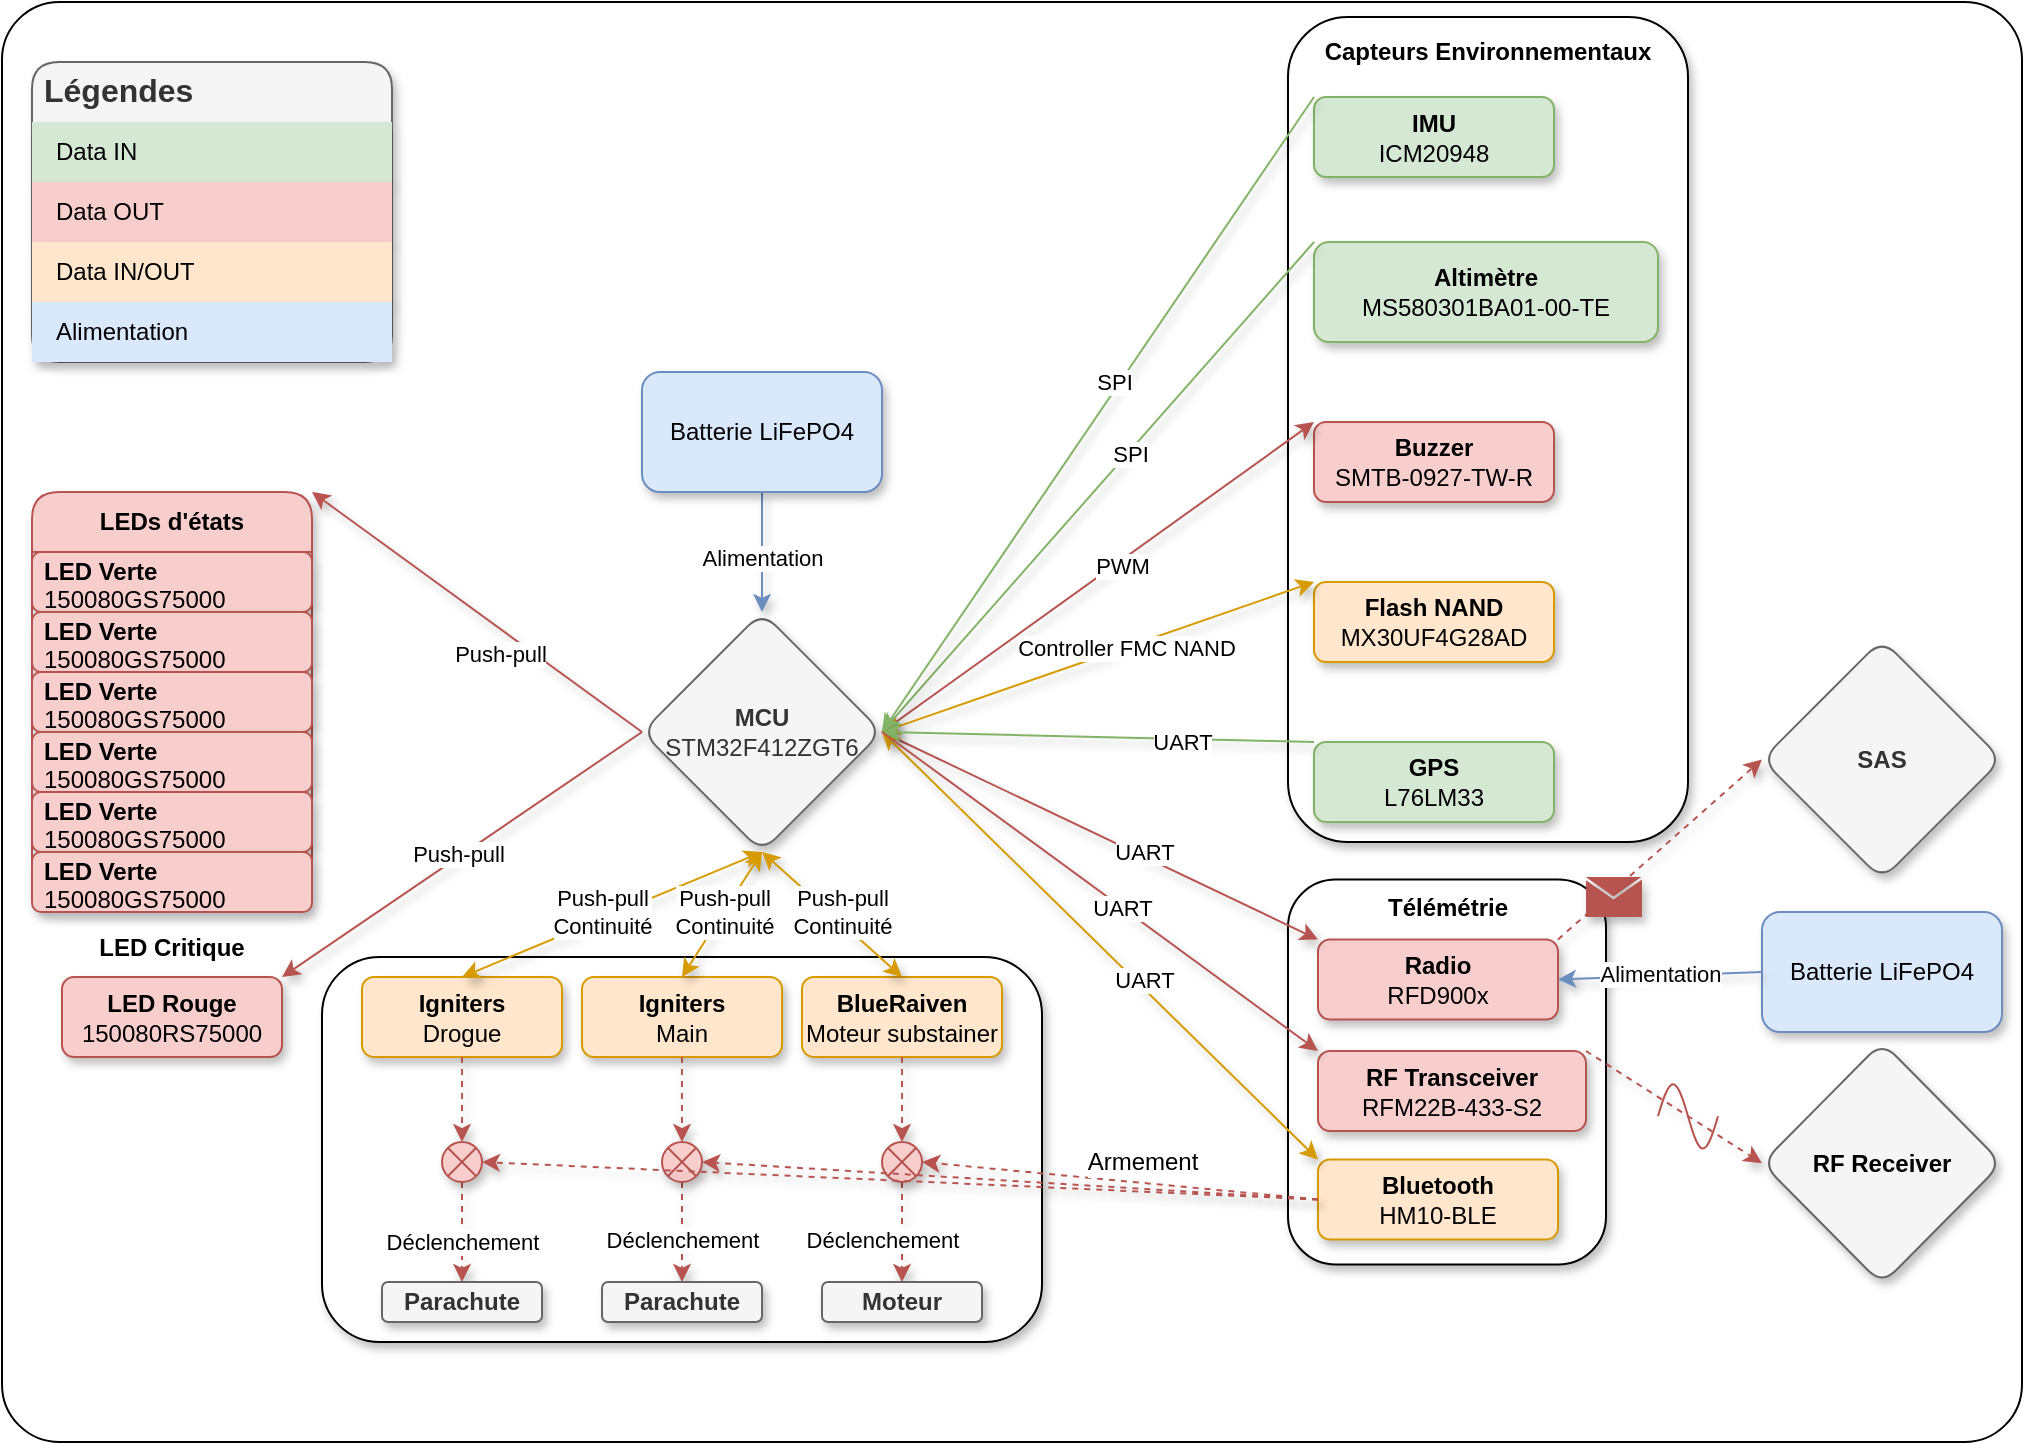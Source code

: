 <mxfile version="24.7.17">
  <diagram name="Page-1" id="TUmGC7CQor2duUEEpyAF">
    <mxGraphModel dx="1434" dy="836" grid="1" gridSize="10" guides="1" tooltips="1" connect="1" arrows="1" fold="1" page="1" pageScale="1" pageWidth="827" pageHeight="1169" math="0" shadow="0">
      <root>
        <mxCell id="0" />
        <mxCell id="1" parent="0" />
        <mxCell id="8ouIysmq6v8q4W0ysUcL-1" value="" style="rounded=1;whiteSpace=wrap;html=1;arcSize=4;" parent="1" vertex="1">
          <mxGeometry x="20" y="20" width="1010" height="720" as="geometry" />
        </mxCell>
        <mxCell id="y6s2iMiY4Zb229rn0o1n-6" value="" style="rounded=1;whiteSpace=wrap;html=1;shadow=1;" parent="1" vertex="1">
          <mxGeometry x="663" y="458.75" width="159" height="192.5" as="geometry" />
        </mxCell>
        <mxCell id="y6s2iMiY4Zb229rn0o1n-3" value="" style="rounded=1;whiteSpace=wrap;html=1;shadow=1;" parent="1" vertex="1">
          <mxGeometry x="180" y="497.5" width="360" height="192.5" as="geometry" />
        </mxCell>
        <mxCell id="y6s2iMiY4Zb229rn0o1n-2" value="" style="rounded=1;whiteSpace=wrap;html=1;shadow=1;" parent="1" vertex="1">
          <mxGeometry x="663" y="27.5" width="200" height="412.5" as="geometry" />
        </mxCell>
        <mxCell id="Zi-ls83hF5ju5xvG0MOW-3" value="&lt;b&gt;MCU&lt;/b&gt;&lt;div&gt;&lt;span style=&quot;background-color: initial;&quot;&gt;STM32F412ZGT6&lt;/span&gt;&lt;br&gt;&lt;/div&gt;" style="rhombus;whiteSpace=wrap;html=1;align=center;shadow=1;rounded=1;verticalAlign=middle;fillColor=#f5f5f5;fontColor=#333333;strokeColor=#666666;" parent="1" vertex="1">
          <mxGeometry x="340" y="325" width="120" height="120" as="geometry" />
        </mxCell>
        <mxCell id="Zi-ls83hF5ju5xvG0MOW-4" value="&lt;b&gt;IMU&lt;/b&gt;&lt;div&gt;ICM20948&lt;br&gt;&lt;/div&gt;" style="rounded=1;whiteSpace=wrap;html=1;shadow=1;fillColor=#d5e8d4;strokeColor=#82b366;" parent="1" vertex="1">
          <mxGeometry x="676" y="67.5" width="120" height="40" as="geometry" />
        </mxCell>
        <mxCell id="Zi-ls83hF5ju5xvG0MOW-5" value="&lt;div&gt;&lt;b&gt;Altimètre&lt;/b&gt;&lt;/div&gt;&lt;div&gt;MS580301BA01-00-TE&lt;br&gt;&lt;/div&gt;" style="rounded=1;whiteSpace=wrap;html=1;shadow=1;fillColor=#d5e8d4;strokeColor=#82b366;" parent="1" vertex="1">
          <mxGeometry x="676" y="140" width="172" height="50" as="geometry" />
        </mxCell>
        <mxCell id="Zi-ls83hF5ju5xvG0MOW-6" value="&lt;div&gt;&lt;b&gt;Flash NAND&lt;/b&gt;&lt;/div&gt;&lt;div&gt;MX30UF4G28AD&lt;br&gt;&lt;/div&gt;" style="rounded=1;whiteSpace=wrap;html=1;shadow=1;fillColor=#ffe6cc;strokeColor=#d79b00;" parent="1" vertex="1">
          <mxGeometry x="676" y="310" width="120" height="40" as="geometry" />
        </mxCell>
        <mxCell id="Zi-ls83hF5ju5xvG0MOW-7" value="&lt;div&gt;&lt;b&gt;Radio&lt;/b&gt;&lt;/div&gt;&lt;div&gt;RFD900x&lt;/div&gt;" style="rounded=1;whiteSpace=wrap;html=1;shadow=1;fillColor=#f8cecc;strokeColor=#b85450;" parent="1" vertex="1">
          <mxGeometry x="678" y="488.75" width="120" height="40" as="geometry" />
        </mxCell>
        <mxCell id="Zi-ls83hF5ju5xvG0MOW-8" value="&lt;div&gt;&lt;b&gt;Buzzer&lt;/b&gt;&lt;/div&gt;&lt;div&gt;SMTB-0927-TW-R&lt;br&gt;&lt;/div&gt;" style="rounded=1;whiteSpace=wrap;html=1;shadow=1;fillColor=#f8cecc;strokeColor=#b85450;" parent="1" vertex="1">
          <mxGeometry x="676" y="230" width="120" height="40" as="geometry" />
        </mxCell>
        <mxCell id="Zi-ls83hF5ju5xvG0MOW-10" value="&lt;b&gt;LED Rouge&lt;/b&gt;&lt;div&gt;150080RS75000&lt;br&gt;&lt;/div&gt;" style="rounded=1;whiteSpace=wrap;html=1;shadow=1;fillColor=#f8cecc;strokeColor=#b85450;" parent="1" vertex="1">
          <mxGeometry x="50" y="507.5" width="110" height="40" as="geometry" />
        </mxCell>
        <mxCell id="Zi-ls83hF5ju5xvG0MOW-16" value="Batterie LiFePO4" style="rounded=1;whiteSpace=wrap;html=1;shadow=1;fillColor=#dae8fc;strokeColor=#6c8ebf;" parent="1" vertex="1">
          <mxGeometry x="900" y="475" width="120" height="60" as="geometry" />
        </mxCell>
        <mxCell id="Zi-ls83hF5ju5xvG0MOW-24" value="&lt;b&gt;LED&amp;nbsp;Critique&lt;/b&gt;" style="text;html=1;align=center;verticalAlign=middle;whiteSpace=wrap;rounded=0;" parent="1" vertex="1">
          <mxGeometry x="75" y="477.5" width="60" height="30" as="geometry" />
        </mxCell>
        <mxCell id="Zi-ls83hF5ju5xvG0MOW-27" value="&lt;b&gt;LEDs d&#39;états&lt;/b&gt;" style="swimlane;fontStyle=0;childLayout=stackLayout;horizontal=1;startSize=30;horizontalStack=0;resizeParent=1;resizeParentMax=0;resizeLast=0;collapsible=1;marginBottom=0;whiteSpace=wrap;html=1;rounded=1;swimlaneLine=1;shadow=1;fillColor=#f8cecc;strokeColor=#b85450;" parent="1" vertex="1">
          <mxGeometry x="35" y="265" width="140" height="210" as="geometry" />
        </mxCell>
        <mxCell id="Zi-ls83hF5ju5xvG0MOW-28" value="&lt;b style=&quot;text-align: center;&quot;&gt;LED Verte&lt;/b&gt;&lt;div style=&quot;text-align: center;&quot;&gt;150080GS75000&lt;/div&gt;" style="text;align=left;verticalAlign=middle;spacingLeft=4;spacingRight=4;overflow=hidden;points=[[0,0.5],[1,0.5]];portConstraint=eastwest;rotatable=0;whiteSpace=wrap;html=1;rounded=1;shadow=1;fillColor=#f8cecc;strokeColor=#b85450;" parent="Zi-ls83hF5ju5xvG0MOW-27" vertex="1">
          <mxGeometry y="30" width="140" height="30" as="geometry" />
        </mxCell>
        <mxCell id="Zi-ls83hF5ju5xvG0MOW-29" value="&lt;b style=&quot;text-align: center;&quot;&gt;LED Verte&lt;/b&gt;&lt;div style=&quot;text-align: center;&quot;&gt;150080GS75000&lt;/div&gt;" style="text;align=left;verticalAlign=middle;spacingLeft=4;spacingRight=4;overflow=hidden;points=[[0,0.5],[1,0.5]];portConstraint=eastwest;rotatable=0;whiteSpace=wrap;html=1;rounded=1;shadow=1;fillColor=#f8cecc;strokeColor=#b85450;" parent="Zi-ls83hF5ju5xvG0MOW-27" vertex="1">
          <mxGeometry y="60" width="140" height="30" as="geometry" />
        </mxCell>
        <mxCell id="Zi-ls83hF5ju5xvG0MOW-30" value="&lt;b style=&quot;text-align: center;&quot;&gt;LED Verte&lt;/b&gt;&lt;div style=&quot;text-align: center;&quot;&gt;150080GS75000&lt;/div&gt;" style="text;align=left;verticalAlign=middle;spacingLeft=4;spacingRight=4;overflow=hidden;points=[[0,0.5],[1,0.5]];portConstraint=eastwest;rotatable=0;whiteSpace=wrap;html=1;rounded=1;shadow=1;fillColor=#f8cecc;strokeColor=#b85450;" parent="Zi-ls83hF5ju5xvG0MOW-27" vertex="1">
          <mxGeometry y="90" width="140" height="30" as="geometry" />
        </mxCell>
        <mxCell id="Zi-ls83hF5ju5xvG0MOW-31" value="&lt;b style=&quot;text-align: center;&quot;&gt;LED Verte&lt;/b&gt;&lt;div style=&quot;text-align: center;&quot;&gt;150080GS75000&lt;/div&gt;" style="text;align=left;verticalAlign=middle;spacingLeft=4;spacingRight=4;overflow=hidden;points=[[0,0.5],[1,0.5]];portConstraint=eastwest;rotatable=0;whiteSpace=wrap;html=1;rounded=1;shadow=1;fillColor=#f8cecc;strokeColor=#b85450;" parent="Zi-ls83hF5ju5xvG0MOW-27" vertex="1">
          <mxGeometry y="120" width="140" height="30" as="geometry" />
        </mxCell>
        <mxCell id="Zi-ls83hF5ju5xvG0MOW-32" value="&lt;b style=&quot;text-align: center;&quot;&gt;LED Verte&lt;/b&gt;&lt;div style=&quot;text-align: center;&quot;&gt;150080GS75000&lt;/div&gt;" style="text;align=left;verticalAlign=middle;spacingLeft=4;spacingRight=4;overflow=hidden;points=[[0,0.5],[1,0.5]];portConstraint=eastwest;rotatable=0;whiteSpace=wrap;html=1;rounded=1;shadow=1;fillColor=#f8cecc;strokeColor=#b85450;" parent="Zi-ls83hF5ju5xvG0MOW-27" vertex="1">
          <mxGeometry y="150" width="140" height="30" as="geometry" />
        </mxCell>
        <mxCell id="Zi-ls83hF5ju5xvG0MOW-99" value="&lt;b style=&quot;text-align: center;&quot;&gt;LED Verte&lt;/b&gt;&lt;div style=&quot;text-align: center;&quot;&gt;150080GS75000&lt;/div&gt;" style="text;align=left;verticalAlign=middle;spacingLeft=4;spacingRight=4;overflow=hidden;points=[[0,0.5],[1,0.5]];portConstraint=eastwest;rotatable=0;whiteSpace=wrap;html=1;rounded=1;shadow=1;fillColor=#f8cecc;strokeColor=#b85450;" parent="Zi-ls83hF5ju5xvG0MOW-27" vertex="1">
          <mxGeometry y="180" width="140" height="30" as="geometry" />
        </mxCell>
        <mxCell id="Zi-ls83hF5ju5xvG0MOW-42" style="edgeStyle=orthogonalEdgeStyle;rounded=0;orthogonalLoop=1;jettySize=auto;html=1;exitX=0.5;exitY=1;exitDx=0;exitDy=0;entryX=0.5;entryY=0;entryDx=0;entryDy=0;shadow=1;fillColor=#dae8fc;strokeColor=#6c8ebf;" parent="1" source="Zi-ls83hF5ju5xvG0MOW-38" target="Zi-ls83hF5ju5xvG0MOW-3" edge="1">
          <mxGeometry relative="1" as="geometry" />
        </mxCell>
        <mxCell id="Zi-ls83hF5ju5xvG0MOW-77" value="Alimentation" style="edgeLabel;html=1;align=center;verticalAlign=middle;resizable=0;points=[];" parent="Zi-ls83hF5ju5xvG0MOW-42" vertex="1" connectable="0">
          <mxGeometry x="0.1" y="3" relative="1" as="geometry">
            <mxPoint x="-3" as="offset" />
          </mxGeometry>
        </mxCell>
        <mxCell id="Zi-ls83hF5ju5xvG0MOW-38" value="Batterie LiFePO4" style="rounded=1;whiteSpace=wrap;html=1;shadow=1;fillColor=#dae8fc;strokeColor=#6c8ebf;" parent="1" vertex="1">
          <mxGeometry x="340" y="205" width="120" height="60" as="geometry" />
        </mxCell>
        <mxCell id="Zi-ls83hF5ju5xvG0MOW-39" value="&lt;div&gt;&lt;b&gt;GPS&lt;/b&gt;&lt;/div&gt;&lt;div&gt;L76LM33&lt;/div&gt;" style="rounded=1;whiteSpace=wrap;html=1;shadow=1;fillColor=#d5e8d4;strokeColor=#82b366;" parent="1" vertex="1">
          <mxGeometry x="676" y="390" width="120" height="40" as="geometry" />
        </mxCell>
        <mxCell id="Zi-ls83hF5ju5xvG0MOW-45" value="" style="endArrow=classic;html=1;rounded=0;exitX=1;exitY=0.5;exitDx=0;exitDy=0;entryX=0;entryY=0;entryDx=0;entryDy=0;shadow=1;fillColor=#f8cecc;strokeColor=#b85450;" parent="1" source="Zi-ls83hF5ju5xvG0MOW-3" target="Zi-ls83hF5ju5xvG0MOW-7" edge="1">
          <mxGeometry width="50" height="50" relative="1" as="geometry">
            <mxPoint x="390" y="430" as="sourcePoint" />
            <mxPoint x="440" y="380" as="targetPoint" />
          </mxGeometry>
        </mxCell>
        <mxCell id="Zi-ls83hF5ju5xvG0MOW-70" value="UART" style="edgeLabel;html=1;align=center;verticalAlign=middle;resizable=0;points=[];" parent="Zi-ls83hF5ju5xvG0MOW-45" vertex="1" connectable="0">
          <mxGeometry x="-0.171" y="-2" relative="1" as="geometry">
            <mxPoint x="41" y="15" as="offset" />
          </mxGeometry>
        </mxCell>
        <mxCell id="Zi-ls83hF5ju5xvG0MOW-49" value="" style="endArrow=classic;html=1;rounded=0;exitX=1;exitY=0.5;exitDx=0;exitDy=0;entryX=0;entryY=0;entryDx=0;entryDy=0;shadow=1;fillColor=#f8cecc;strokeColor=#b85450;" parent="1" source="Zi-ls83hF5ju5xvG0MOW-3" target="Zi-ls83hF5ju5xvG0MOW-8" edge="1">
          <mxGeometry width="50" height="50" relative="1" as="geometry">
            <mxPoint x="380" y="405" as="sourcePoint" />
            <mxPoint x="430" y="435" as="targetPoint" />
          </mxGeometry>
        </mxCell>
        <mxCell id="Zi-ls83hF5ju5xvG0MOW-74" value="PWM" style="edgeLabel;html=1;align=center;verticalAlign=middle;resizable=0;points=[];" parent="Zi-ls83hF5ju5xvG0MOW-49" vertex="1" connectable="0">
          <mxGeometry x="0.094" y="-2" relative="1" as="geometry">
            <mxPoint as="offset" />
          </mxGeometry>
        </mxCell>
        <mxCell id="Zi-ls83hF5ju5xvG0MOW-59" value="" style="endArrow=classic;html=1;rounded=0;exitX=0;exitY=0.5;exitDx=0;exitDy=0;entryX=1;entryY=0;entryDx=0;entryDy=0;shadow=1;fillColor=#f8cecc;strokeColor=#b85450;" parent="1" source="Zi-ls83hF5ju5xvG0MOW-3" target="Zi-ls83hF5ju5xvG0MOW-10" edge="1">
          <mxGeometry width="50" height="50" relative="1" as="geometry">
            <mxPoint x="390" y="430" as="sourcePoint" />
            <mxPoint x="440" y="380" as="targetPoint" />
          </mxGeometry>
        </mxCell>
        <mxCell id="Zi-ls83hF5ju5xvG0MOW-79" value="Push-pull" style="edgeLabel;html=1;align=center;verticalAlign=middle;resizable=0;points=[];" parent="Zi-ls83hF5ju5xvG0MOW-59" vertex="1" connectable="0">
          <mxGeometry x="0.014" y="-2" relative="1" as="geometry">
            <mxPoint as="offset" />
          </mxGeometry>
        </mxCell>
        <mxCell id="Zi-ls83hF5ju5xvG0MOW-60" value="" style="endArrow=classic;html=1;rounded=0;exitX=0;exitY=0.5;exitDx=0;exitDy=0;entryX=1;entryY=0;entryDx=0;entryDy=0;shadow=1;fillColor=#f8cecc;strokeColor=#b85450;" parent="1" source="Zi-ls83hF5ju5xvG0MOW-3" target="Zi-ls83hF5ju5xvG0MOW-27" edge="1">
          <mxGeometry width="50" height="50" relative="1" as="geometry">
            <mxPoint x="260" y="405" as="sourcePoint" />
            <mxPoint x="215" y="355" as="targetPoint" />
          </mxGeometry>
        </mxCell>
        <mxCell id="Zi-ls83hF5ju5xvG0MOW-80" value="Push-pull" style="edgeLabel;html=1;align=center;verticalAlign=middle;resizable=0;points=[];" parent="Zi-ls83hF5ju5xvG0MOW-60" vertex="1" connectable="0">
          <mxGeometry x="-0.259" y="1" relative="1" as="geometry">
            <mxPoint x="-10" y="4" as="offset" />
          </mxGeometry>
        </mxCell>
        <mxCell id="Zi-ls83hF5ju5xvG0MOW-86" value="Légendes" style="shape=table;startSize=30;container=1;collapsible=0;childLayout=tableLayout;fontSize=16;align=left;verticalAlign=top;fillColor=#f5f5f5;strokeColor=#666666;fontStyle=1;spacingLeft=6;spacing=0;resizable=0;fontColor=#333333;shadow=1;rounded=1;swimlaneLine=0;" parent="1" vertex="1">
          <mxGeometry x="35" y="50" width="180" height="150" as="geometry" />
        </mxCell>
        <mxCell id="Zi-ls83hF5ju5xvG0MOW-87" value="" style="shape=tableRow;horizontal=0;startSize=0;swimlaneHead=0;swimlaneBody=0;strokeColor=inherit;top=0;left=0;bottom=0;right=0;collapsible=0;dropTarget=0;fillColor=none;points=[[0,0.5],[1,0.5]];portConstraint=eastwest;fontSize=12;" parent="Zi-ls83hF5ju5xvG0MOW-86" vertex="1">
          <mxGeometry y="30" width="180" height="30" as="geometry" />
        </mxCell>
        <mxCell id="Zi-ls83hF5ju5xvG0MOW-88" value="&lt;font color=&quot;#000000&quot;&gt;Data IN&lt;/font&gt;" style="shape=partialRectangle;html=1;whiteSpace=wrap;connectable=0;strokeColor=#82b366;overflow=hidden;fillColor=#d5e8d4;top=0;left=0;bottom=0;right=0;pointerEvents=1;fontSize=12;align=left;spacingLeft=10;spacingRight=4;shadow=1;" parent="Zi-ls83hF5ju5xvG0MOW-87" vertex="1">
          <mxGeometry width="180" height="30" as="geometry">
            <mxRectangle width="180" height="30" as="alternateBounds" />
          </mxGeometry>
        </mxCell>
        <mxCell id="Zi-ls83hF5ju5xvG0MOW-89" value="" style="shape=tableRow;horizontal=0;startSize=0;swimlaneHead=0;swimlaneBody=0;strokeColor=inherit;top=0;left=0;bottom=0;right=0;collapsible=0;dropTarget=0;fillColor=none;points=[[0,0.5],[1,0.5]];portConstraint=eastwest;fontSize=12;" parent="Zi-ls83hF5ju5xvG0MOW-86" vertex="1">
          <mxGeometry y="60" width="180" height="30" as="geometry" />
        </mxCell>
        <mxCell id="Zi-ls83hF5ju5xvG0MOW-90" value="&lt;font color=&quot;#000000&quot;&gt;Data OUT&lt;/font&gt;" style="shape=partialRectangle;html=1;whiteSpace=wrap;connectable=0;strokeColor=#b85450;overflow=hidden;fillColor=#f8cecc;top=0;left=0;bottom=0;right=0;pointerEvents=1;fontSize=12;align=left;spacingLeft=10;spacingRight=4;shadow=1;" parent="Zi-ls83hF5ju5xvG0MOW-89" vertex="1">
          <mxGeometry width="180" height="30" as="geometry">
            <mxRectangle width="180" height="30" as="alternateBounds" />
          </mxGeometry>
        </mxCell>
        <mxCell id="Zi-ls83hF5ju5xvG0MOW-91" value="" style="shape=tableRow;horizontal=0;startSize=0;swimlaneHead=0;swimlaneBody=0;strokeColor=#82b366;top=0;left=0;bottom=0;right=0;collapsible=0;dropTarget=0;fillColor=#d5e8d4;points=[[0,0.5],[1,0.5]];portConstraint=eastwest;fontSize=12;" parent="Zi-ls83hF5ju5xvG0MOW-86" vertex="1">
          <mxGeometry y="90" width="180" height="30" as="geometry" />
        </mxCell>
        <mxCell id="Zi-ls83hF5ju5xvG0MOW-92" value="&lt;font color=&quot;#000000&quot;&gt;Data IN/OUT&lt;/font&gt;" style="shape=partialRectangle;html=1;whiteSpace=wrap;connectable=0;strokeColor=#d79b00;overflow=hidden;fillColor=#ffe6cc;top=0;left=0;bottom=0;right=0;pointerEvents=1;fontSize=12;align=left;spacingLeft=10;spacingRight=4;shadow=1;" parent="Zi-ls83hF5ju5xvG0MOW-91" vertex="1">
          <mxGeometry width="180" height="30" as="geometry">
            <mxRectangle width="180" height="30" as="alternateBounds" />
          </mxGeometry>
        </mxCell>
        <mxCell id="Zi-ls83hF5ju5xvG0MOW-149" style="shape=tableRow;horizontal=0;startSize=0;swimlaneHead=0;swimlaneBody=0;strokeColor=#82b366;top=0;left=0;bottom=0;right=0;collapsible=0;dropTarget=0;fillColor=#d5e8d4;points=[[0,0.5],[1,0.5]];portConstraint=eastwest;fontSize=12;" parent="Zi-ls83hF5ju5xvG0MOW-86" vertex="1">
          <mxGeometry y="120" width="180" height="30" as="geometry" />
        </mxCell>
        <mxCell id="Zi-ls83hF5ju5xvG0MOW-150" value="Alimentation" style="shape=partialRectangle;html=1;whiteSpace=wrap;connectable=0;strokeColor=#6c8ebf;overflow=hidden;fillColor=#dae8fc;top=0;left=0;bottom=0;right=0;pointerEvents=1;fontSize=12;align=left;spacingLeft=10;spacingRight=4;shadow=1;" parent="Zi-ls83hF5ju5xvG0MOW-149" vertex="1">
          <mxGeometry width="180" height="30" as="geometry">
            <mxRectangle width="180" height="30" as="alternateBounds" />
          </mxGeometry>
        </mxCell>
        <mxCell id="Zi-ls83hF5ju5xvG0MOW-100" value="&lt;div&gt;&lt;b&gt;Bluetooth&lt;/b&gt;&lt;/div&gt;&lt;div&gt;HM10-&lt;span style=&quot;background-color: initial;&quot;&gt;BLE&lt;/span&gt;&lt;/div&gt;" style="rounded=1;whiteSpace=wrap;html=1;shadow=1;fillColor=#ffe6cc;strokeColor=#d79b00;" parent="1" vertex="1">
          <mxGeometry x="678" y="598.75" width="120" height="40" as="geometry" />
        </mxCell>
        <mxCell id="Zi-ls83hF5ju5xvG0MOW-105" value="" style="endArrow=classic;startArrow=classic;html=1;rounded=0;entryX=0;entryY=0;entryDx=0;entryDy=0;exitX=1;exitY=0.5;exitDx=0;exitDy=0;fillColor=#ffe6cc;strokeColor=#d79b00;shadow=1;" parent="1" source="Zi-ls83hF5ju5xvG0MOW-3" target="Zi-ls83hF5ju5xvG0MOW-6" edge="1">
          <mxGeometry width="50" height="50" relative="1" as="geometry">
            <mxPoint x="390" y="430" as="sourcePoint" />
            <mxPoint x="440" y="380" as="targetPoint" />
          </mxGeometry>
        </mxCell>
        <mxCell id="b667aQfxJ844c0llxwLq-13" value="Controller FMC NAND" style="edgeLabel;html=1;align=center;verticalAlign=middle;resizable=0;points=[];" parent="Zi-ls83hF5ju5xvG0MOW-105" vertex="1" connectable="0">
          <mxGeometry x="0.129" relative="1" as="geometry">
            <mxPoint as="offset" />
          </mxGeometry>
        </mxCell>
        <mxCell id="Zi-ls83hF5ju5xvG0MOW-106" value="&lt;b&gt;Igniters&lt;/b&gt;&lt;div&gt;Drogue&lt;/div&gt;" style="rounded=1;whiteSpace=wrap;html=1;fillColor=#ffe6cc;strokeColor=#d79b00;shadow=1;" parent="1" vertex="1">
          <mxGeometry x="200" y="507.5" width="100" height="40" as="geometry" />
        </mxCell>
        <mxCell id="Zi-ls83hF5ju5xvG0MOW-107" value="&lt;b&gt;Igniters&lt;/b&gt;&lt;div&gt;Main&lt;/div&gt;" style="rounded=1;whiteSpace=wrap;html=1;fillColor=#ffe6cc;strokeColor=#d79b00;shadow=1;" parent="1" vertex="1">
          <mxGeometry x="310" y="507.5" width="100" height="40" as="geometry" />
        </mxCell>
        <mxCell id="Zi-ls83hF5ju5xvG0MOW-108" value="&lt;b&gt;BlueRaiven&lt;/b&gt;&lt;br&gt;&lt;div&gt;Moteur substainer&lt;/div&gt;" style="rounded=1;whiteSpace=wrap;html=1;fillColor=#ffe6cc;strokeColor=#d79b00;shadow=1;" parent="1" vertex="1">
          <mxGeometry x="420" y="507.5" width="100" height="40" as="geometry" />
        </mxCell>
        <mxCell id="Zi-ls83hF5ju5xvG0MOW-110" value="" style="endArrow=classic;html=1;rounded=0;entryX=1;entryY=0.5;entryDx=0;entryDy=0;exitX=0;exitY=0;exitDx=0;exitDy=0;fillColor=#d5e8d4;strokeColor=#82b366;shadow=1;" parent="1" source="Zi-ls83hF5ju5xvG0MOW-5" target="Zi-ls83hF5ju5xvG0MOW-3" edge="1">
          <mxGeometry width="50" height="50" relative="1" as="geometry">
            <mxPoint x="390" y="430" as="sourcePoint" />
            <mxPoint x="440" y="380" as="targetPoint" />
          </mxGeometry>
        </mxCell>
        <mxCell id="Zi-ls83hF5ju5xvG0MOW-120" value="SPI" style="edgeLabel;html=1;align=center;verticalAlign=middle;resizable=0;points=[];" parent="Zi-ls83hF5ju5xvG0MOW-110" vertex="1" connectable="0">
          <mxGeometry x="-0.144" y="1" relative="1" as="geometry">
            <mxPoint as="offset" />
          </mxGeometry>
        </mxCell>
        <mxCell id="Zi-ls83hF5ju5xvG0MOW-111" value="" style="endArrow=classic;html=1;rounded=0;exitX=0;exitY=0;exitDx=0;exitDy=0;entryX=1;entryY=0.5;entryDx=0;entryDy=0;fillColor=#d5e8d4;strokeColor=#82b366;shadow=1;" parent="1" source="Zi-ls83hF5ju5xvG0MOW-4" target="Zi-ls83hF5ju5xvG0MOW-3" edge="1">
          <mxGeometry width="50" height="50" relative="1" as="geometry">
            <mxPoint x="390" y="430" as="sourcePoint" />
            <mxPoint x="440" y="380" as="targetPoint" />
          </mxGeometry>
        </mxCell>
        <mxCell id="Zi-ls83hF5ju5xvG0MOW-121" value="SPI" style="edgeLabel;html=1;align=center;verticalAlign=middle;resizable=0;points=[];" parent="Zi-ls83hF5ju5xvG0MOW-111" vertex="1" connectable="0">
          <mxGeometry x="-0.093" y="-3" relative="1" as="geometry">
            <mxPoint as="offset" />
          </mxGeometry>
        </mxCell>
        <mxCell id="Zi-ls83hF5ju5xvG0MOW-125" value="" style="endArrow=classic;html=1;rounded=0;exitX=0.5;exitY=1;exitDx=0;exitDy=0;dashed=1;strokeColor=#b85450;fillColor=#f8cecc;entryX=0.5;entryY=0;entryDx=0;entryDy=0;shadow=1;" parent="1" source="Zi-ls83hF5ju5xvG0MOW-134" target="b667aQfxJ844c0llxwLq-5" edge="1">
          <mxGeometry width="50" height="50" relative="1" as="geometry">
            <mxPoint x="390" y="430" as="sourcePoint" />
            <mxPoint x="250" y="690" as="targetPoint" />
          </mxGeometry>
        </mxCell>
        <mxCell id="b667aQfxJ844c0llxwLq-8" value="Déclenchement" style="edgeLabel;html=1;align=center;verticalAlign=middle;resizable=0;points=[];" parent="Zi-ls83hF5ju5xvG0MOW-125" vertex="1" connectable="0">
          <mxGeometry x="-0.187" y="-1" relative="1" as="geometry">
            <mxPoint x="1" y="9" as="offset" />
          </mxGeometry>
        </mxCell>
        <mxCell id="Zi-ls83hF5ju5xvG0MOW-126" value="" style="endArrow=classic;html=1;rounded=0;exitX=0.5;exitY=1;exitDx=0;exitDy=0;dashed=1;strokeColor=#b85450;fillColor=#f8cecc;entryX=0.5;entryY=0;entryDx=0;entryDy=0;shadow=1;" parent="1" source="Zi-ls83hF5ju5xvG0MOW-132" target="b667aQfxJ844c0llxwLq-6" edge="1">
          <mxGeometry width="50" height="50" relative="1" as="geometry">
            <mxPoint x="260" y="558" as="sourcePoint" />
            <mxPoint x="360" y="680" as="targetPoint" />
          </mxGeometry>
        </mxCell>
        <mxCell id="b667aQfxJ844c0llxwLq-9" value="Déclenchement" style="edgeLabel;html=1;align=center;verticalAlign=middle;resizable=0;points=[];" parent="Zi-ls83hF5ju5xvG0MOW-126" vertex="1" connectable="0">
          <mxGeometry x="-0.287" y="-1" relative="1" as="geometry">
            <mxPoint x="1" y="11" as="offset" />
          </mxGeometry>
        </mxCell>
        <mxCell id="Zi-ls83hF5ju5xvG0MOW-127" value="" style="endArrow=classic;html=1;rounded=0;exitX=0.5;exitY=1;exitDx=0;exitDy=0;dashed=1;strokeColor=#b85450;fillColor=#f8cecc;entryX=0.5;entryY=0;entryDx=0;entryDy=0;shadow=1;" parent="1" source="Zi-ls83hF5ju5xvG0MOW-130" target="b667aQfxJ844c0llxwLq-7" edge="1">
          <mxGeometry width="50" height="50" relative="1" as="geometry">
            <mxPoint x="370" y="558" as="sourcePoint" />
            <mxPoint x="470" y="693" as="targetPoint" />
          </mxGeometry>
        </mxCell>
        <mxCell id="b667aQfxJ844c0llxwLq-12" value="Déclenchement" style="edgeLabel;html=1;align=center;verticalAlign=middle;resizable=0;points=[];" parent="Zi-ls83hF5ju5xvG0MOW-127" vertex="1" connectable="0">
          <mxGeometry x="0.28" y="-2" relative="1" as="geometry">
            <mxPoint x="-8" y="-3" as="offset" />
          </mxGeometry>
        </mxCell>
        <mxCell id="Zi-ls83hF5ju5xvG0MOW-128" value="" style="endArrow=classic;html=1;rounded=0;exitX=0;exitY=0.5;exitDx=0;exitDy=0;entryX=1;entryY=0.5;entryDx=0;entryDy=0;fillColor=#dae8fc;strokeColor=#6c8ebf;shadow=1;" parent="1" source="Zi-ls83hF5ju5xvG0MOW-16" target="Zi-ls83hF5ju5xvG0MOW-7" edge="1">
          <mxGeometry width="50" height="50" relative="1" as="geometry">
            <mxPoint x="390" y="430" as="sourcePoint" />
            <mxPoint x="440" y="380" as="targetPoint" />
          </mxGeometry>
        </mxCell>
        <mxCell id="Zi-ls83hF5ju5xvG0MOW-129" value="Alimentation" style="edgeLabel;html=1;align=center;verticalAlign=middle;resizable=0;points=[];" parent="Zi-ls83hF5ju5xvG0MOW-128" vertex="1" connectable="0">
          <mxGeometry x="-0.406" y="-2" relative="1" as="geometry">
            <mxPoint x="-21" y="2" as="offset" />
          </mxGeometry>
        </mxCell>
        <mxCell id="Zi-ls83hF5ju5xvG0MOW-131" value="" style="endArrow=classic;html=1;rounded=0;exitX=0.5;exitY=1;exitDx=0;exitDy=0;dashed=1;strokeColor=#b85450;fillColor=#f8cecc;shadow=1;" parent="1" source="Zi-ls83hF5ju5xvG0MOW-108" target="Zi-ls83hF5ju5xvG0MOW-130" edge="1">
          <mxGeometry width="50" height="50" relative="1" as="geometry">
            <mxPoint x="470" y="548" as="sourcePoint" />
            <mxPoint x="470" y="680" as="targetPoint" />
          </mxGeometry>
        </mxCell>
        <mxCell id="Zi-ls83hF5ju5xvG0MOW-130" value="" style="shape=sumEllipse;perimeter=ellipsePerimeter;whiteSpace=wrap;html=1;backgroundOutline=1;fillColor=#f8cecc;strokeColor=#b85450;shadow=1;" parent="1" vertex="1">
          <mxGeometry x="460" y="590" width="20" height="20" as="geometry" />
        </mxCell>
        <mxCell id="Zi-ls83hF5ju5xvG0MOW-133" value="" style="endArrow=classic;html=1;rounded=0;exitX=0.5;exitY=1;exitDx=0;exitDy=0;dashed=1;strokeColor=#b85450;fillColor=#f8cecc;shadow=1;" parent="1" source="Zi-ls83hF5ju5xvG0MOW-107" target="Zi-ls83hF5ju5xvG0MOW-132" edge="1">
          <mxGeometry width="50" height="50" relative="1" as="geometry">
            <mxPoint x="360" y="548" as="sourcePoint" />
            <mxPoint x="360" y="680" as="targetPoint" />
          </mxGeometry>
        </mxCell>
        <mxCell id="Zi-ls83hF5ju5xvG0MOW-132" value="" style="shape=sumEllipse;perimeter=ellipsePerimeter;whiteSpace=wrap;html=1;backgroundOutline=1;fillColor=#f8cecc;strokeColor=#b85450;shadow=1;" parent="1" vertex="1">
          <mxGeometry x="350" y="590" width="20" height="20" as="geometry" />
        </mxCell>
        <mxCell id="Zi-ls83hF5ju5xvG0MOW-135" value="" style="endArrow=classic;html=1;rounded=0;exitX=0.5;exitY=1;exitDx=0;exitDy=0;dashed=1;strokeColor=#b85450;fillColor=#f8cecc;shadow=1;" parent="1" source="Zi-ls83hF5ju5xvG0MOW-106" target="Zi-ls83hF5ju5xvG0MOW-134" edge="1">
          <mxGeometry width="50" height="50" relative="1" as="geometry">
            <mxPoint x="250" y="548" as="sourcePoint" />
            <mxPoint x="250" y="680" as="targetPoint" />
          </mxGeometry>
        </mxCell>
        <mxCell id="Zi-ls83hF5ju5xvG0MOW-134" value="" style="shape=sumEllipse;perimeter=ellipsePerimeter;whiteSpace=wrap;html=1;backgroundOutline=1;fillColor=#f8cecc;strokeColor=#b85450;shadow=1;" parent="1" vertex="1">
          <mxGeometry x="240" y="590" width="20" height="20" as="geometry" />
        </mxCell>
        <mxCell id="Zi-ls83hF5ju5xvG0MOW-136" value="" style="endArrow=classic;html=1;rounded=0;exitX=0;exitY=0.5;exitDx=0;exitDy=0;entryX=1;entryY=0.5;entryDx=0;entryDy=0;fillColor=#f8cecc;strokeColor=#b85450;dashed=1;shadow=1;" parent="1" source="Zi-ls83hF5ju5xvG0MOW-100" target="Zi-ls83hF5ju5xvG0MOW-130" edge="1">
          <mxGeometry width="50" height="50" relative="1" as="geometry">
            <mxPoint x="390" y="430" as="sourcePoint" />
            <mxPoint x="440" y="380" as="targetPoint" />
          </mxGeometry>
        </mxCell>
        <mxCell id="Zi-ls83hF5ju5xvG0MOW-141" value="&lt;font style=&quot;font-size: 12px;&quot;&gt;Armement&lt;/font&gt;" style="edgeLabel;html=1;align=center;verticalAlign=middle;resizable=0;points=[];" parent="Zi-ls83hF5ju5xvG0MOW-136" vertex="1" connectable="0">
          <mxGeometry x="0.135" y="-1" relative="1" as="geometry">
            <mxPoint x="24" y="-7" as="offset" />
          </mxGeometry>
        </mxCell>
        <mxCell id="Zi-ls83hF5ju5xvG0MOW-137" value="" style="endArrow=classic;startArrow=classic;html=1;rounded=0;entryX=1;entryY=0.5;entryDx=0;entryDy=0;exitX=0;exitY=0;exitDx=0;exitDy=0;fillColor=#ffe6cc;strokeColor=#d79b00;shadow=1;" parent="1" source="Zi-ls83hF5ju5xvG0MOW-100" target="Zi-ls83hF5ju5xvG0MOW-3" edge="1">
          <mxGeometry width="50" height="50" relative="1" as="geometry">
            <mxPoint x="390" y="430" as="sourcePoint" />
            <mxPoint x="440" y="380" as="targetPoint" />
          </mxGeometry>
        </mxCell>
        <mxCell id="Zi-ls83hF5ju5xvG0MOW-138" value="UART" style="edgeLabel;html=1;align=center;verticalAlign=middle;resizable=0;points=[];" parent="Zi-ls83hF5ju5xvG0MOW-137" vertex="1" connectable="0">
          <mxGeometry x="-0.639" y="-1" relative="1" as="geometry">
            <mxPoint x="-49" y="-51" as="offset" />
          </mxGeometry>
        </mxCell>
        <mxCell id="Zi-ls83hF5ju5xvG0MOW-139" value="" style="endArrow=classic;html=1;rounded=0;exitX=0;exitY=0.5;exitDx=0;exitDy=0;entryX=1;entryY=0.5;entryDx=0;entryDy=0;fillColor=#f8cecc;strokeColor=#b85450;dashed=1;shadow=1;" parent="1" source="Zi-ls83hF5ju5xvG0MOW-100" target="Zi-ls83hF5ju5xvG0MOW-132" edge="1">
          <mxGeometry width="50" height="50" relative="1" as="geometry">
            <mxPoint x="686" y="710" as="sourcePoint" />
            <mxPoint x="490" y="630" as="targetPoint" />
          </mxGeometry>
        </mxCell>
        <mxCell id="Zi-ls83hF5ju5xvG0MOW-140" value="" style="endArrow=classic;html=1;rounded=0;exitX=0;exitY=0.5;exitDx=0;exitDy=0;entryX=1;entryY=0.5;entryDx=0;entryDy=0;fillColor=#f8cecc;strokeColor=#b85450;dashed=1;shadow=1;" parent="1" source="Zi-ls83hF5ju5xvG0MOW-100" target="Zi-ls83hF5ju5xvG0MOW-134" edge="1">
          <mxGeometry width="50" height="50" relative="1" as="geometry">
            <mxPoint x="686" y="710" as="sourcePoint" />
            <mxPoint x="380" y="630" as="targetPoint" />
          </mxGeometry>
        </mxCell>
        <mxCell id="b667aQfxJ844c0llxwLq-5" value="&lt;b&gt;Parachute&lt;/b&gt;" style="rounded=1;whiteSpace=wrap;html=1;shadow=1;fillColor=#f5f5f5;fontColor=#333333;strokeColor=#666666;" parent="1" vertex="1">
          <mxGeometry x="210" y="660" width="80" height="20" as="geometry" />
        </mxCell>
        <mxCell id="b667aQfxJ844c0llxwLq-6" value="&lt;b&gt;Parachute&lt;/b&gt;" style="rounded=1;whiteSpace=wrap;html=1;shadow=1;fillColor=#f5f5f5;fontColor=#333333;strokeColor=#666666;" parent="1" vertex="1">
          <mxGeometry x="320" y="660" width="80" height="20" as="geometry" />
        </mxCell>
        <mxCell id="b667aQfxJ844c0llxwLq-7" value="&lt;b&gt;Moteur&lt;/b&gt;" style="rounded=1;whiteSpace=wrap;html=1;shadow=1;fillColor=#f5f5f5;fontColor=#333333;strokeColor=#666666;" parent="1" vertex="1">
          <mxGeometry x="430" y="660" width="80" height="20" as="geometry" />
        </mxCell>
        <mxCell id="b667aQfxJ844c0llxwLq-15" value="&lt;div&gt;&lt;b&gt;SAS&lt;/b&gt;&lt;/div&gt;" style="rhombus;whiteSpace=wrap;html=1;align=center;shadow=1;rounded=1;verticalAlign=middle;fillColor=#f5f5f5;fontColor=#333333;strokeColor=#666666;" parent="1" vertex="1">
          <mxGeometry x="900" y="338.75" width="120" height="120" as="geometry" />
        </mxCell>
        <mxCell id="b667aQfxJ844c0llxwLq-16" value="" style="endArrow=classic;html=1;rounded=0;entryX=0;entryY=0.5;entryDx=0;entryDy=0;exitX=1;exitY=0;exitDx=0;exitDy=0;shadow=1;fillColor=#f8cecc;strokeColor=#b85450;dashed=1;" parent="1" source="Zi-ls83hF5ju5xvG0MOW-7" target="b667aQfxJ844c0llxwLq-15" edge="1">
          <mxGeometry width="50" height="50" relative="1" as="geometry">
            <mxPoint x="450" y="540" as="sourcePoint" />
            <mxPoint x="500" y="490" as="targetPoint" />
          </mxGeometry>
        </mxCell>
        <mxCell id="b667aQfxJ844c0llxwLq-20" value="" style="endArrow=classic;html=1;rounded=0;entryX=1;entryY=0.5;entryDx=0;entryDy=0;exitX=0;exitY=0;exitDx=0;exitDy=0;fillColor=#d5e8d4;strokeColor=#82b366;shadow=1;" parent="1" source="Zi-ls83hF5ju5xvG0MOW-39" target="Zi-ls83hF5ju5xvG0MOW-3" edge="1">
          <mxGeometry width="50" height="50" relative="1" as="geometry">
            <mxPoint x="600" y="440" as="sourcePoint" />
            <mxPoint x="650" y="390" as="targetPoint" />
          </mxGeometry>
        </mxCell>
        <mxCell id="b667aQfxJ844c0llxwLq-21" value="UART" style="edgeLabel;html=1;align=center;verticalAlign=middle;resizable=0;points=[];" parent="b667aQfxJ844c0llxwLq-20" vertex="1" connectable="0">
          <mxGeometry x="-0.12" y="-2" relative="1" as="geometry">
            <mxPoint x="29" y="4" as="offset" />
          </mxGeometry>
        </mxCell>
        <mxCell id="b667aQfxJ844c0llxwLq-22" value="" style="sketch=0;pointerEvents=1;shadow=1;dashed=0;html=1;strokeColor=#b85450;fillColor=#b85450;labelPosition=center;verticalLabelPosition=bottom;verticalAlign=top;align=center;outlineConnect=0;shape=mxgraph.veeam2.letter;" parent="1" vertex="1">
          <mxGeometry x="812" y="457.5" width="28.0" height="20" as="geometry" />
        </mxCell>
        <mxCell id="2HWw-C16fZulp2hzM_3i-7" value="" style="endArrow=classic;startArrow=classic;html=1;rounded=0;entryX=0.5;entryY=1;entryDx=0;entryDy=0;exitX=0.5;exitY=0;exitDx=0;exitDy=0;fillColor=#ffe6cc;strokeColor=#d79b00;shadow=1;" parent="1" source="Zi-ls83hF5ju5xvG0MOW-106" target="Zi-ls83hF5ju5xvG0MOW-3" edge="1">
          <mxGeometry width="50" height="50" relative="1" as="geometry">
            <mxPoint x="510" y="520" as="sourcePoint" />
            <mxPoint x="560" y="470" as="targetPoint" />
          </mxGeometry>
        </mxCell>
        <mxCell id="2HWw-C16fZulp2hzM_3i-8" value="Push-pull&lt;div&gt;Continuité&lt;/div&gt;" style="edgeLabel;html=1;align=center;verticalAlign=middle;resizable=0;points=[];" parent="2HWw-C16fZulp2hzM_3i-7" vertex="1" connectable="0">
          <mxGeometry x="0.562" y="1" relative="1" as="geometry">
            <mxPoint x="-47" y="17" as="offset" />
          </mxGeometry>
        </mxCell>
        <mxCell id="2HWw-C16fZulp2hzM_3i-9" value="" style="endArrow=classic;startArrow=classic;html=1;rounded=0;entryX=0.5;entryY=1;entryDx=0;entryDy=0;exitX=0.5;exitY=0;exitDx=0;exitDy=0;fillColor=#ffe6cc;strokeColor=#d79b00;shadow=1;" parent="1" source="Zi-ls83hF5ju5xvG0MOW-107" target="Zi-ls83hF5ju5xvG0MOW-3" edge="1">
          <mxGeometry width="50" height="50" relative="1" as="geometry">
            <mxPoint x="260" y="518" as="sourcePoint" />
            <mxPoint x="410" y="455" as="targetPoint" />
          </mxGeometry>
        </mxCell>
        <mxCell id="2HWw-C16fZulp2hzM_3i-10" value="Push-pull&lt;div&gt;Continuité&lt;/div&gt;" style="edgeLabel;html=1;align=center;verticalAlign=middle;resizable=0;points=[];" parent="2HWw-C16fZulp2hzM_3i-9" vertex="1" connectable="0">
          <mxGeometry x="0.562" y="1" relative="1" as="geometry">
            <mxPoint x="-10" y="17" as="offset" />
          </mxGeometry>
        </mxCell>
        <mxCell id="2HWw-C16fZulp2hzM_3i-11" value="" style="endArrow=classic;startArrow=classic;html=1;rounded=0;entryX=0.5;entryY=1;entryDx=0;entryDy=0;exitX=0.5;exitY=0;exitDx=0;exitDy=0;fillColor=#ffe6cc;strokeColor=#d79b00;shadow=1;" parent="1" source="Zi-ls83hF5ju5xvG0MOW-108" target="Zi-ls83hF5ju5xvG0MOW-3" edge="1">
          <mxGeometry width="50" height="50" relative="1" as="geometry">
            <mxPoint x="270" y="528" as="sourcePoint" />
            <mxPoint x="420" y="465" as="targetPoint" />
          </mxGeometry>
        </mxCell>
        <mxCell id="2HWw-C16fZulp2hzM_3i-12" value="Push-pull&lt;div&gt;Continuité&lt;/div&gt;" style="edgeLabel;html=1;align=center;verticalAlign=middle;resizable=0;points=[];" parent="2HWw-C16fZulp2hzM_3i-11" vertex="1" connectable="0">
          <mxGeometry x="0.562" y="1" relative="1" as="geometry">
            <mxPoint x="25" y="15" as="offset" />
          </mxGeometry>
        </mxCell>
        <mxCell id="y6s2iMiY4Zb229rn0o1n-5" value="&lt;b&gt;Capteurs Environnementaux&lt;/b&gt;" style="text;html=1;align=center;verticalAlign=middle;whiteSpace=wrap;rounded=0;" parent="1" vertex="1">
          <mxGeometry x="678" y="30" width="170" height="30" as="geometry" />
        </mxCell>
        <mxCell id="y6s2iMiY4Zb229rn0o1n-8" value="&lt;b&gt;Communication&lt;/b&gt;" style="text;html=1;align=center;verticalAlign=middle;whiteSpace=wrap;rounded=0;" parent="1" vertex="1">
          <mxGeometry x="706" y="540" width="60" height="30" as="geometry" />
        </mxCell>
        <mxCell id="haW8hUhf9rZYDyYcrqns-2" value="&lt;div&gt;&lt;span style=&quot;background-color: initial;&quot;&gt;&lt;b&gt;RF Transceiver&lt;/b&gt;&lt;/span&gt;&lt;/div&gt;&lt;div&gt;RFM22B-433-S2&lt;br&gt;&lt;/div&gt;" style="rounded=1;whiteSpace=wrap;html=1;shadow=1;fillColor=#f8cecc;strokeColor=#b85450;" parent="1" vertex="1">
          <mxGeometry x="678" y="544.5" width="134" height="40" as="geometry" />
        </mxCell>
        <mxCell id="haW8hUhf9rZYDyYcrqns-4" value="" style="endArrow=classic;html=1;rounded=0;exitX=1;exitY=0.5;exitDx=0;exitDy=0;entryX=0;entryY=0;entryDx=0;entryDy=0;fillColor=#f8cecc;strokeColor=#b85450;shadow=1;" parent="1" source="Zi-ls83hF5ju5xvG0MOW-3" target="haW8hUhf9rZYDyYcrqns-2" edge="1">
          <mxGeometry width="50" height="50" relative="1" as="geometry">
            <mxPoint x="650" y="410" as="sourcePoint" />
            <mxPoint x="700" y="360" as="targetPoint" />
          </mxGeometry>
        </mxCell>
        <mxCell id="haW8hUhf9rZYDyYcrqns-5" value="UART" style="edgeLabel;html=1;align=center;verticalAlign=middle;resizable=0;points=[];" parent="haW8hUhf9rZYDyYcrqns-4" vertex="1" connectable="0">
          <mxGeometry x="0.344" y="2" relative="1" as="geometry">
            <mxPoint x="-28" y="-18" as="offset" />
          </mxGeometry>
        </mxCell>
        <mxCell id="haW8hUhf9rZYDyYcrqns-6" value="&lt;div style=&quot;color: rgb(0, 0, 0);&quot;&gt;&lt;b&gt;RF Receiver&lt;/b&gt;&lt;/div&gt;" style="rhombus;whiteSpace=wrap;html=1;align=center;shadow=1;rounded=1;verticalAlign=middle;fillColor=#f5f5f5;fontColor=#333333;strokeColor=#666666;" parent="1" vertex="1">
          <mxGeometry x="900" y="540" width="120" height="121.25" as="geometry" />
        </mxCell>
        <mxCell id="haW8hUhf9rZYDyYcrqns-10" value="" style="endArrow=classic;html=1;rounded=0;entryX=0;entryY=0.5;entryDx=0;entryDy=0;exitX=1;exitY=0;exitDx=0;exitDy=0;shadow=1;fillColor=#f8cecc;strokeColor=#b85450;dashed=1;" parent="1" source="haW8hUhf9rZYDyYcrqns-2" target="haW8hUhf9rZYDyYcrqns-6" edge="1">
          <mxGeometry width="50" height="50" relative="1" as="geometry">
            <mxPoint x="808" y="499" as="sourcePoint" />
            <mxPoint x="910" y="409" as="targetPoint" />
          </mxGeometry>
        </mxCell>
        <mxCell id="haW8hUhf9rZYDyYcrqns-11" value="" style="pointerEvents=1;verticalLabelPosition=bottom;shadow=0;dashed=0;align=center;html=1;verticalAlign=top;shape=mxgraph.electrical.waveforms.sine_wave;fillColor=#f8cecc;strokeColor=#b85450;" parent="1" vertex="1">
          <mxGeometry x="848" y="555.66" width="30" height="43.09" as="geometry" />
        </mxCell>
        <mxCell id="s_3iDQI3dJLq3NwyLsUN-1" value="&lt;b&gt;Télémétrie&lt;/b&gt;" style="text;html=1;align=center;verticalAlign=middle;whiteSpace=wrap;rounded=0;" parent="1" vertex="1">
          <mxGeometry x="712.5" y="457.5" width="60" height="30" as="geometry" />
        </mxCell>
      </root>
    </mxGraphModel>
  </diagram>
</mxfile>
